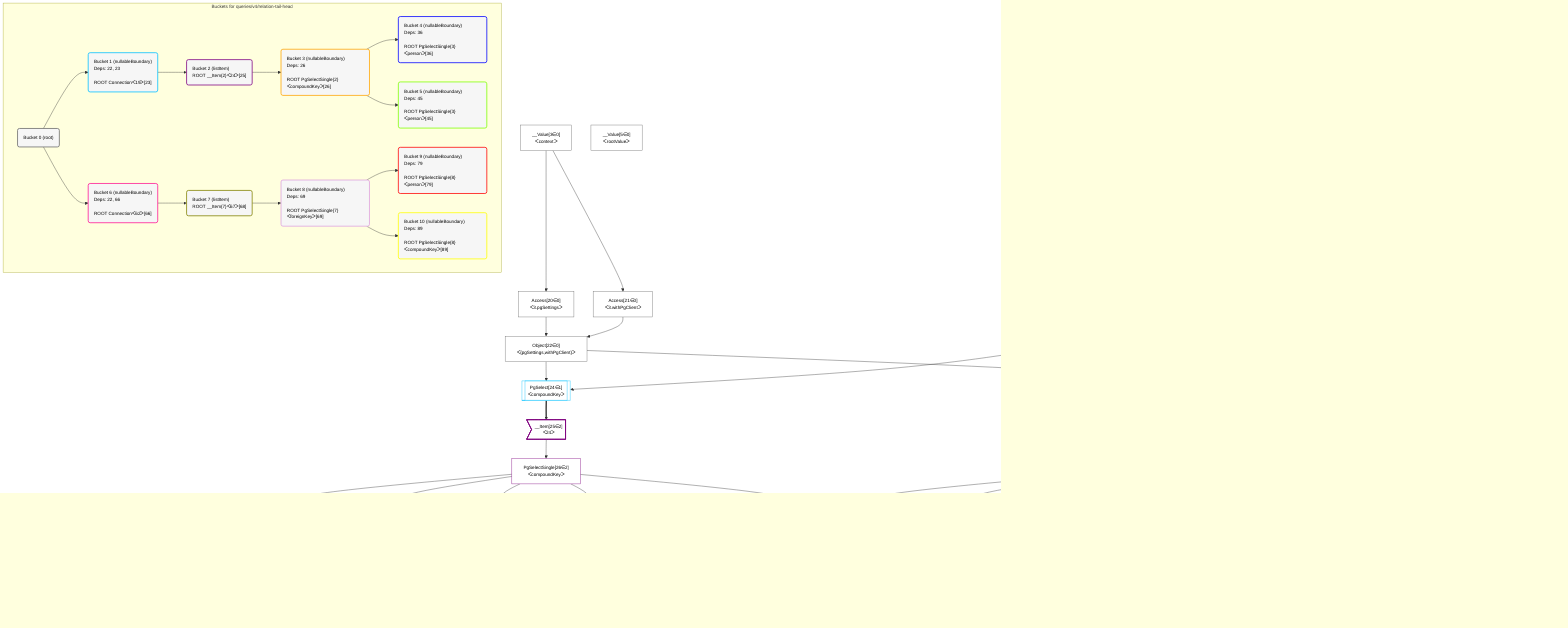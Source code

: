%%{init: {'themeVariables': { 'fontSize': '12px'}}}%%
graph TD
    classDef path fill:#eee,stroke:#000,color:#000
    classDef plan fill:#fff,stroke-width:1px,color:#000
    classDef itemplan fill:#fff,stroke-width:2px,color:#000
    classDef sideeffectplan fill:#f00,stroke-width:2px,color:#000
    classDef bucket fill:#f6f6f6,color:#000,stroke-width:2px,text-align:left


    %% define steps
    __Value3["__Value[3∈0]<br />ᐸcontextᐳ"]:::plan
    __Value5["__Value[5∈0]<br />ᐸrootValueᐳ"]:::plan
    Access20["Access[20∈0]<br />ᐸ3.pgSettingsᐳ"]:::plan
    Access21["Access[21∈0]<br />ᐸ3.withPgClientᐳ"]:::plan
    Object22["Object[22∈0]<br />ᐸ{pgSettings,withPgClient}ᐳ"]:::plan
    Connection23["Connection[23∈0]<br />ᐸ19ᐳ"]:::plan
    PgSelect24[["PgSelect[24∈1]<br />ᐸcompoundKeyᐳ"]]:::plan
    __Item25>"__Item[25∈2]<br />ᐸ24ᐳ"]:::itemplan
    PgSelectSingle26["PgSelectSingle[26∈2]<br />ᐸcompoundKeyᐳ"]:::plan
    PgClassExpression27["PgClassExpression[27∈3]<br />ᐸ__compound...rson_id_1”ᐳ"]:::plan
    PgClassExpression28["PgClassExpression[28∈3]<br />ᐸ__compound...rson_id_2”ᐳ"]:::plan
    PgClassExpression29["PgClassExpression[29∈3]<br />ᐸ__compound...__.”extra”ᐳ"]:::plan
    Map93["Map[93∈3]<br />ᐸ26:{”0”:1,”1”:2}ᐳ"]:::plan
    PgSelectSingle36["PgSelectSingle[36∈3]<br />ᐸpersonᐳ"]:::plan
    PgClassExpression37["PgClassExpression[37∈4]<br />ᐸ__person__...full_name”ᐳ"]:::plan
    PgClassExpression38["PgClassExpression[38∈4]<br />ᐸ__person__.”email”ᐳ"]:::plan
    Map97["Map[97∈3]<br />ᐸ26:{”0”:4,”1”:5}ᐳ"]:::plan
    PgSelectSingle45["PgSelectSingle[45∈3]<br />ᐸpersonᐳ"]:::plan
    PgClassExpression46["PgClassExpression[46∈5]<br />ᐸ__person__...full_name”ᐳ"]:::plan
    PgClassExpression47["PgClassExpression[47∈5]<br />ᐸ__person__.”email”ᐳ"]:::plan
    Connection66["Connection[66∈0]<br />ᐸ62ᐳ"]:::plan
    PgSelect67[["PgSelect[67∈6]<br />ᐸforeignKeyᐳ"]]:::plan
    __Item68>"__Item[68∈7]<br />ᐸ67ᐳ"]:::itemplan
    PgSelectSingle69["PgSelectSingle[69∈7]<br />ᐸforeignKeyᐳ"]:::plan
    PgClassExpression70["PgClassExpression[70∈8]<br />ᐸ__foreign_...person_id”ᐳ"]:::plan
    PgClassExpression71["PgClassExpression[71∈8]<br />ᐸ__foreign_...und_key_1”ᐳ"]:::plan
    PgClassExpression72["PgClassExpression[72∈8]<br />ᐸ__foreign_...und_key_2”ᐳ"]:::plan
    Map99["Map[99∈8]<br />ᐸ69:{”0”:5,”1”:6}ᐳ"]:::plan
    PgSelectSingle79["PgSelectSingle[79∈8]<br />ᐸpersonᐳ"]:::plan
    PgClassExpression80["PgClassExpression[80∈9]<br />ᐸ__person__...full_name”ᐳ"]:::plan
    PgClassExpression81["PgClassExpression[81∈9]<br />ᐸ__person__.”email”ᐳ"]:::plan
    Map95["Map[95∈8]<br />ᐸ69:{”0”:0,”1”:1,”2”:2}ᐳ"]:::plan
    PgSelectSingle89["PgSelectSingle[89∈8]<br />ᐸcompoundKeyᐳ"]:::plan
    PgClassExpression90["PgClassExpression[90∈10]<br />ᐸ__compound...rson_id_1”ᐳ"]:::plan
    PgClassExpression91["PgClassExpression[91∈10]<br />ᐸ__compound...rson_id_2”ᐳ"]:::plan
    PgClassExpression92["PgClassExpression[92∈10]<br />ᐸ__compound...__.”extra”ᐳ"]:::plan

    %% plan dependencies
    __Value3 --> Access20
    __Value3 --> Access21
    Access20 & Access21 --> Object22
    Object22 & Connection23 --> PgSelect24
    PgSelect24 ==> __Item25
    __Item25 --> PgSelectSingle26
    PgSelectSingle26 --> PgClassExpression27
    PgSelectSingle26 --> PgClassExpression28
    PgSelectSingle26 --> PgClassExpression29
    PgSelectSingle26 --> Map93
    Map93 --> PgSelectSingle36
    PgSelectSingle36 --> PgClassExpression37
    PgSelectSingle36 --> PgClassExpression38
    PgSelectSingle26 --> Map97
    Map97 --> PgSelectSingle45
    PgSelectSingle45 --> PgClassExpression46
    PgSelectSingle45 --> PgClassExpression47
    Object22 & Connection66 --> PgSelect67
    PgSelect67 ==> __Item68
    __Item68 --> PgSelectSingle69
    PgSelectSingle69 --> PgClassExpression70
    PgSelectSingle69 --> PgClassExpression71
    PgSelectSingle69 --> PgClassExpression72
    PgSelectSingle69 --> Map99
    Map99 --> PgSelectSingle79
    PgSelectSingle79 --> PgClassExpression80
    PgSelectSingle79 --> PgClassExpression81
    PgSelectSingle69 --> Map95
    Map95 --> PgSelectSingle89
    PgSelectSingle89 --> PgClassExpression90
    PgSelectSingle89 --> PgClassExpression91
    PgSelectSingle89 --> PgClassExpression92

    subgraph "Buckets for queries/v4/relation-tail-head"
    Bucket0("Bucket 0 (root)"):::bucket
    classDef bucket0 stroke:#696969
    class Bucket0,__Value3,__Value5,Access20,Access21,Object22,Connection23,Connection66 bucket0
    Bucket1("Bucket 1 (nullableBoundary)<br />Deps: 22, 23<br /><br />ROOT Connectionᐸ19ᐳ[23]"):::bucket
    classDef bucket1 stroke:#00bfff
    class Bucket1,PgSelect24 bucket1
    Bucket2("Bucket 2 (listItem)<br />ROOT __Item{2}ᐸ24ᐳ[25]"):::bucket
    classDef bucket2 stroke:#7f007f
    class Bucket2,__Item25,PgSelectSingle26 bucket2
    Bucket3("Bucket 3 (nullableBoundary)<br />Deps: 26<br /><br />ROOT PgSelectSingle{2}ᐸcompoundKeyᐳ[26]"):::bucket
    classDef bucket3 stroke:#ffa500
    class Bucket3,PgClassExpression27,PgClassExpression28,PgClassExpression29,PgSelectSingle36,PgSelectSingle45,Map93,Map97 bucket3
    Bucket4("Bucket 4 (nullableBoundary)<br />Deps: 36<br /><br />ROOT PgSelectSingle{3}ᐸpersonᐳ[36]"):::bucket
    classDef bucket4 stroke:#0000ff
    class Bucket4,PgClassExpression37,PgClassExpression38 bucket4
    Bucket5("Bucket 5 (nullableBoundary)<br />Deps: 45<br /><br />ROOT PgSelectSingle{3}ᐸpersonᐳ[45]"):::bucket
    classDef bucket5 stroke:#7fff00
    class Bucket5,PgClassExpression46,PgClassExpression47 bucket5
    Bucket6("Bucket 6 (nullableBoundary)<br />Deps: 22, 66<br /><br />ROOT Connectionᐸ62ᐳ[66]"):::bucket
    classDef bucket6 stroke:#ff1493
    class Bucket6,PgSelect67 bucket6
    Bucket7("Bucket 7 (listItem)<br />ROOT __Item{7}ᐸ67ᐳ[68]"):::bucket
    classDef bucket7 stroke:#808000
    class Bucket7,__Item68,PgSelectSingle69 bucket7
    Bucket8("Bucket 8 (nullableBoundary)<br />Deps: 69<br /><br />ROOT PgSelectSingle{7}ᐸforeignKeyᐳ[69]"):::bucket
    classDef bucket8 stroke:#dda0dd
    class Bucket8,PgClassExpression70,PgClassExpression71,PgClassExpression72,PgSelectSingle79,PgSelectSingle89,Map95,Map99 bucket8
    Bucket9("Bucket 9 (nullableBoundary)<br />Deps: 79<br /><br />ROOT PgSelectSingle{8}ᐸpersonᐳ[79]"):::bucket
    classDef bucket9 stroke:#ff0000
    class Bucket9,PgClassExpression80,PgClassExpression81 bucket9
    Bucket10("Bucket 10 (nullableBoundary)<br />Deps: 89<br /><br />ROOT PgSelectSingle{8}ᐸcompoundKeyᐳ[89]"):::bucket
    classDef bucket10 stroke:#ffff00
    class Bucket10,PgClassExpression90,PgClassExpression91,PgClassExpression92 bucket10
    Bucket0 --> Bucket1 & Bucket6
    Bucket1 --> Bucket2
    Bucket2 --> Bucket3
    Bucket3 --> Bucket4 & Bucket5
    Bucket6 --> Bucket7
    Bucket7 --> Bucket8
    Bucket8 --> Bucket9 & Bucket10
    end